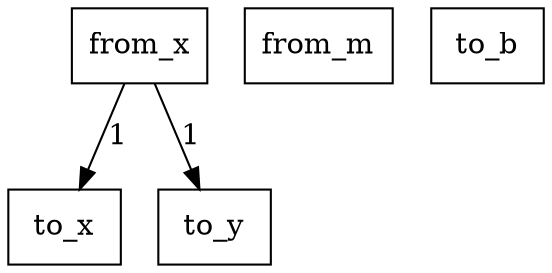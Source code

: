 digraph {
    graph [rankdir=TB
          ,bgcolor=transparent];
    node [shape=box
         ,fillcolor=white
         ,style=filled];
    0 [label=<from_x>];
    1 [label=<from_m>];
    2 [label=<to_x>];
    3 [label=<to_y>];
    4 [label=<to_b>];
    0 -> 2 [label=1];
    0 -> 3 [label=1];
}